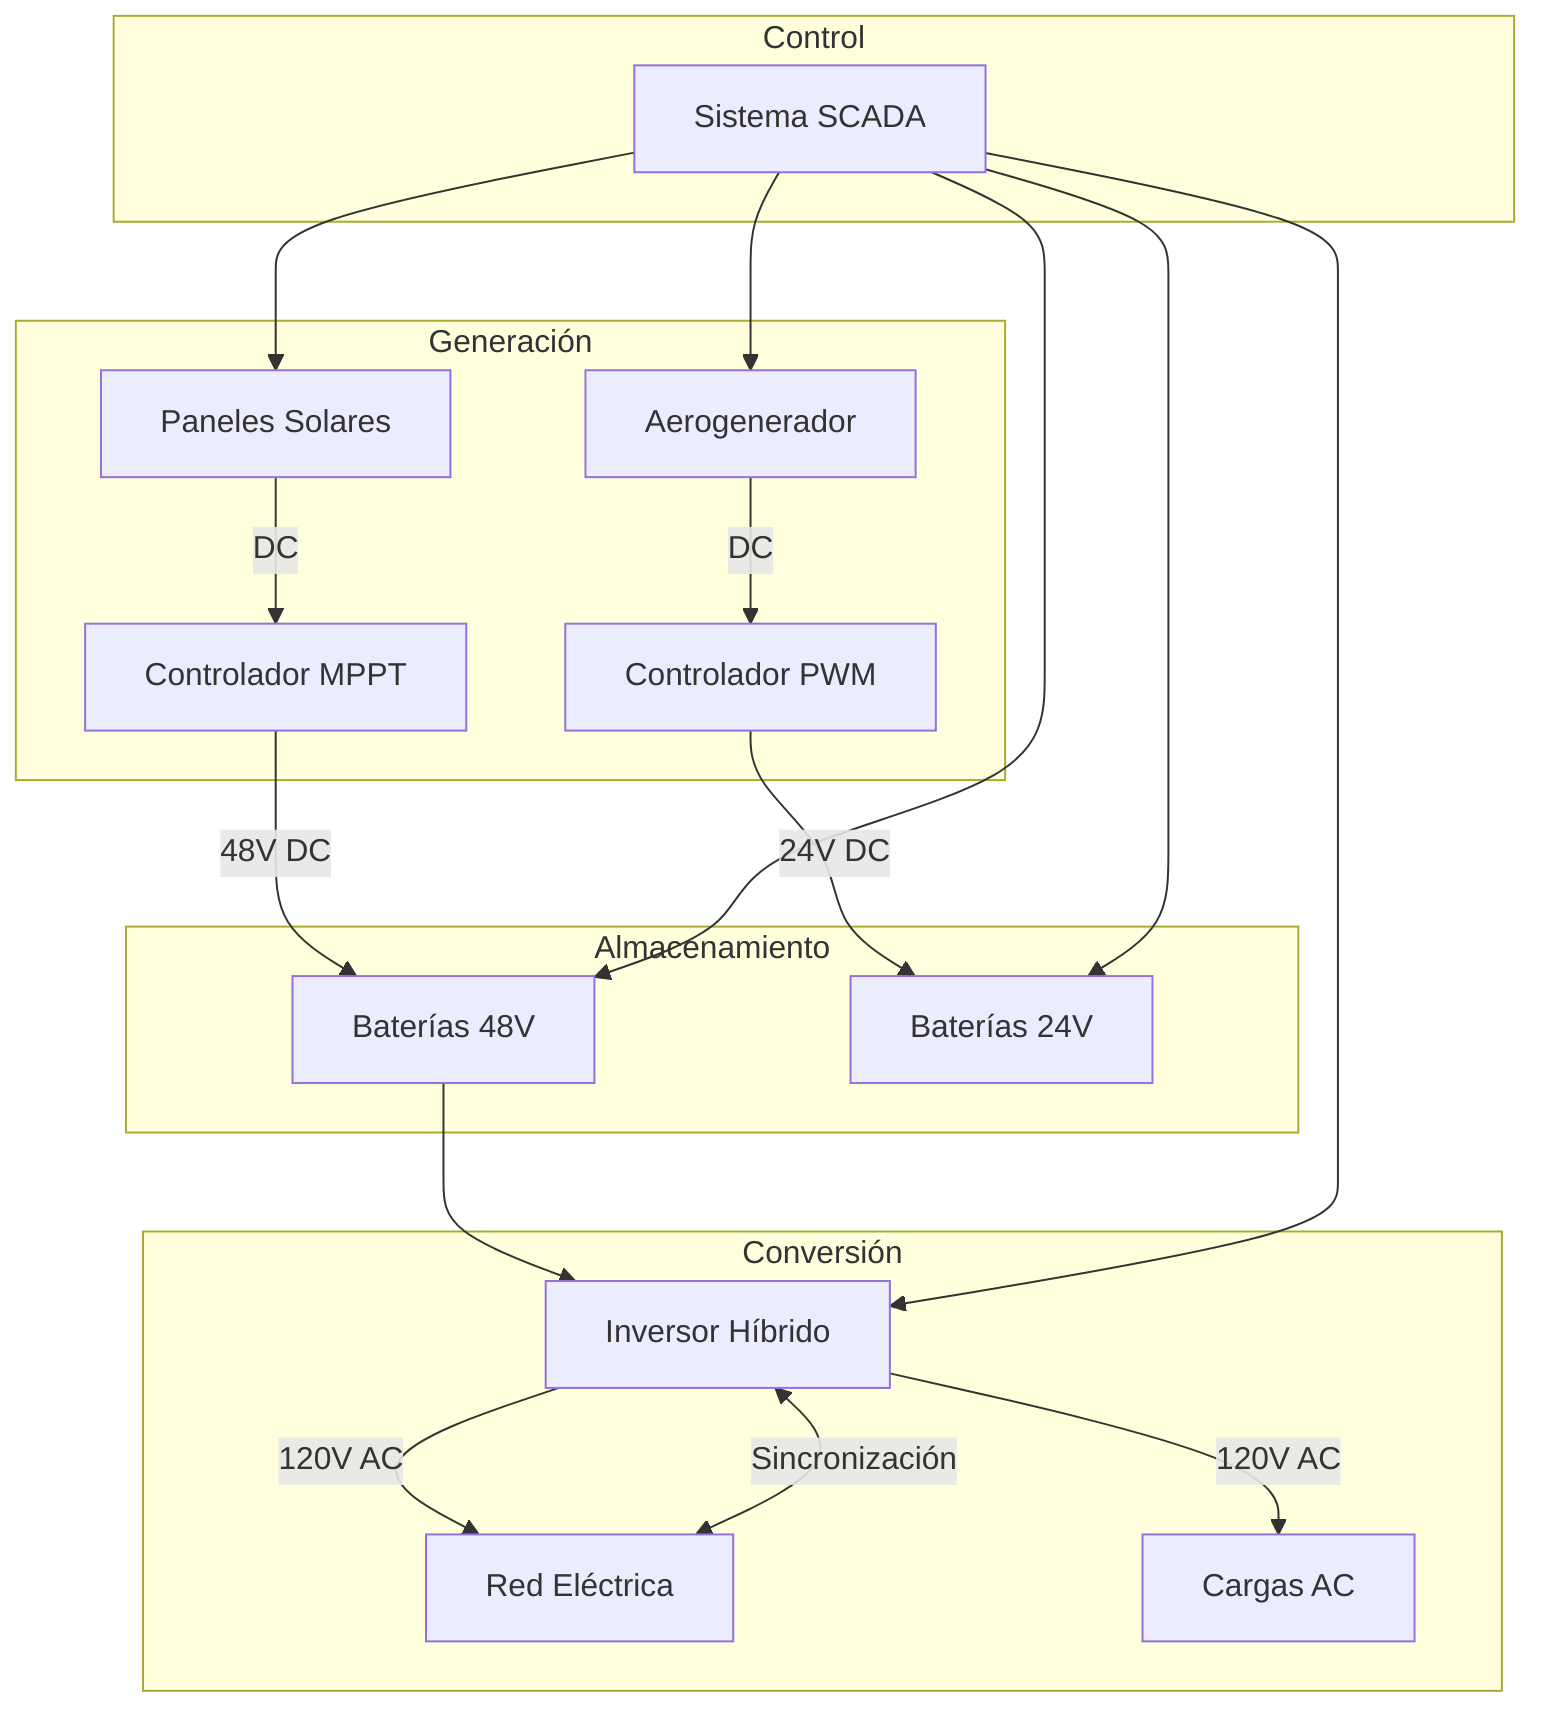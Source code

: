 graph TD
    subgraph Generación
        PV[Paneles Solares] -->|DC| MPPT[Controlador MPPT]
        EOL[Aerogenerador] -->|DC| PWM[Controlador PWM]
    end

    subgraph Almacenamiento
        MPPT -->|48V DC| B48[Baterías 48V]
        PWM -->|24V DC| B24[Baterías 24V]
    end

    subgraph Conversión
        B48 --> INV[Inversor Híbrido]
        INV -->|120V AC| RED[Red Eléctrica]
        INV -->|120V AC| CARGAS[Cargas AC]
    end

    subgraph Control
        SCADA[Sistema SCADA] --> PV
        SCADA --> EOL
        SCADA --> B48
        SCADA --> B24
        SCADA --> INV
    end

    RED <-->|Sincronización| INV